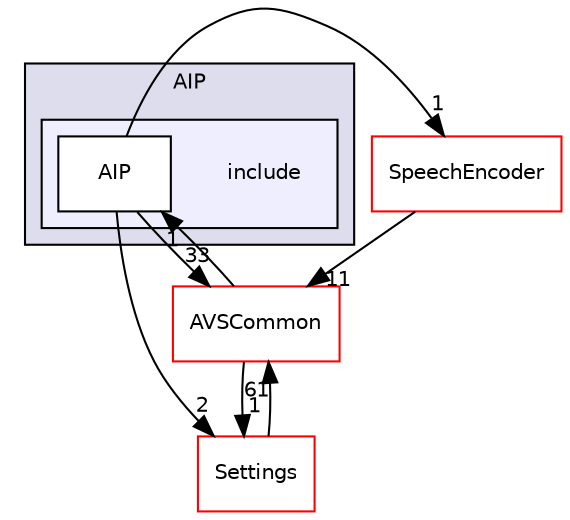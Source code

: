digraph "/workplace/avs-device-sdk/CapabilityAgents/AIP/include" {
  compound=true
  node [ fontsize="10", fontname="Helvetica"];
  edge [ labelfontsize="10", labelfontname="Helvetica"];
  subgraph clusterdir_cc045affa42b6b559da6861739bda652 {
    graph [ bgcolor="#ddddee", pencolor="black", label="AIP" fontname="Helvetica", fontsize="10", URL="dir_cc045affa42b6b559da6861739bda652.html"]
  subgraph clusterdir_7702e81a4574d959c78d0e2207e83661 {
    graph [ bgcolor="#eeeeff", pencolor="black", label="" URL="dir_7702e81a4574d959c78d0e2207e83661.html"];
    dir_7702e81a4574d959c78d0e2207e83661 [shape=plaintext label="include"];
    dir_99c44a41b01529fab191699ee73b1155 [shape=box label="AIP" color="black" fillcolor="white" style="filled" URL="dir_99c44a41b01529fab191699ee73b1155.html"];
  }
  }
  dir_6b07903b29b547047bfa8a8b819c80bf [shape=box label="SpeechEncoder" fillcolor="white" style="filled" color="red" URL="dir_6b07903b29b547047bfa8a8b819c80bf.html"];
  dir_8ae0dd75af039a94f4269584fb8eef13 [shape=box label="Settings" fillcolor="white" style="filled" color="red" URL="dir_8ae0dd75af039a94f4269584fb8eef13.html"];
  dir_13e65effb2bde530b17b3d5eefcd0266 [shape=box label="AVSCommon" fillcolor="white" style="filled" color="red" URL="dir_13e65effb2bde530b17b3d5eefcd0266.html"];
  dir_6b07903b29b547047bfa8a8b819c80bf->dir_13e65effb2bde530b17b3d5eefcd0266 [headlabel="11", labeldistance=1.5 headhref="dir_000634_000017.html"];
  dir_8ae0dd75af039a94f4269584fb8eef13->dir_13e65effb2bde530b17b3d5eefcd0266 [headlabel="61", labeldistance=1.5 headhref="dir_000588_000017.html"];
  dir_13e65effb2bde530b17b3d5eefcd0266->dir_8ae0dd75af039a94f4269584fb8eef13 [headlabel="1", labeldistance=1.5 headhref="dir_000017_000588.html"];
  dir_13e65effb2bde530b17b3d5eefcd0266->dir_99c44a41b01529fab191699ee73b1155 [headlabel="1", labeldistance=1.5 headhref="dir_000017_000360.html"];
  dir_99c44a41b01529fab191699ee73b1155->dir_6b07903b29b547047bfa8a8b819c80bf [headlabel="1", labeldistance=1.5 headhref="dir_000360_000634.html"];
  dir_99c44a41b01529fab191699ee73b1155->dir_8ae0dd75af039a94f4269584fb8eef13 [headlabel="2", labeldistance=1.5 headhref="dir_000360_000588.html"];
  dir_99c44a41b01529fab191699ee73b1155->dir_13e65effb2bde530b17b3d5eefcd0266 [headlabel="33", labeldistance=1.5 headhref="dir_000360_000017.html"];
}
